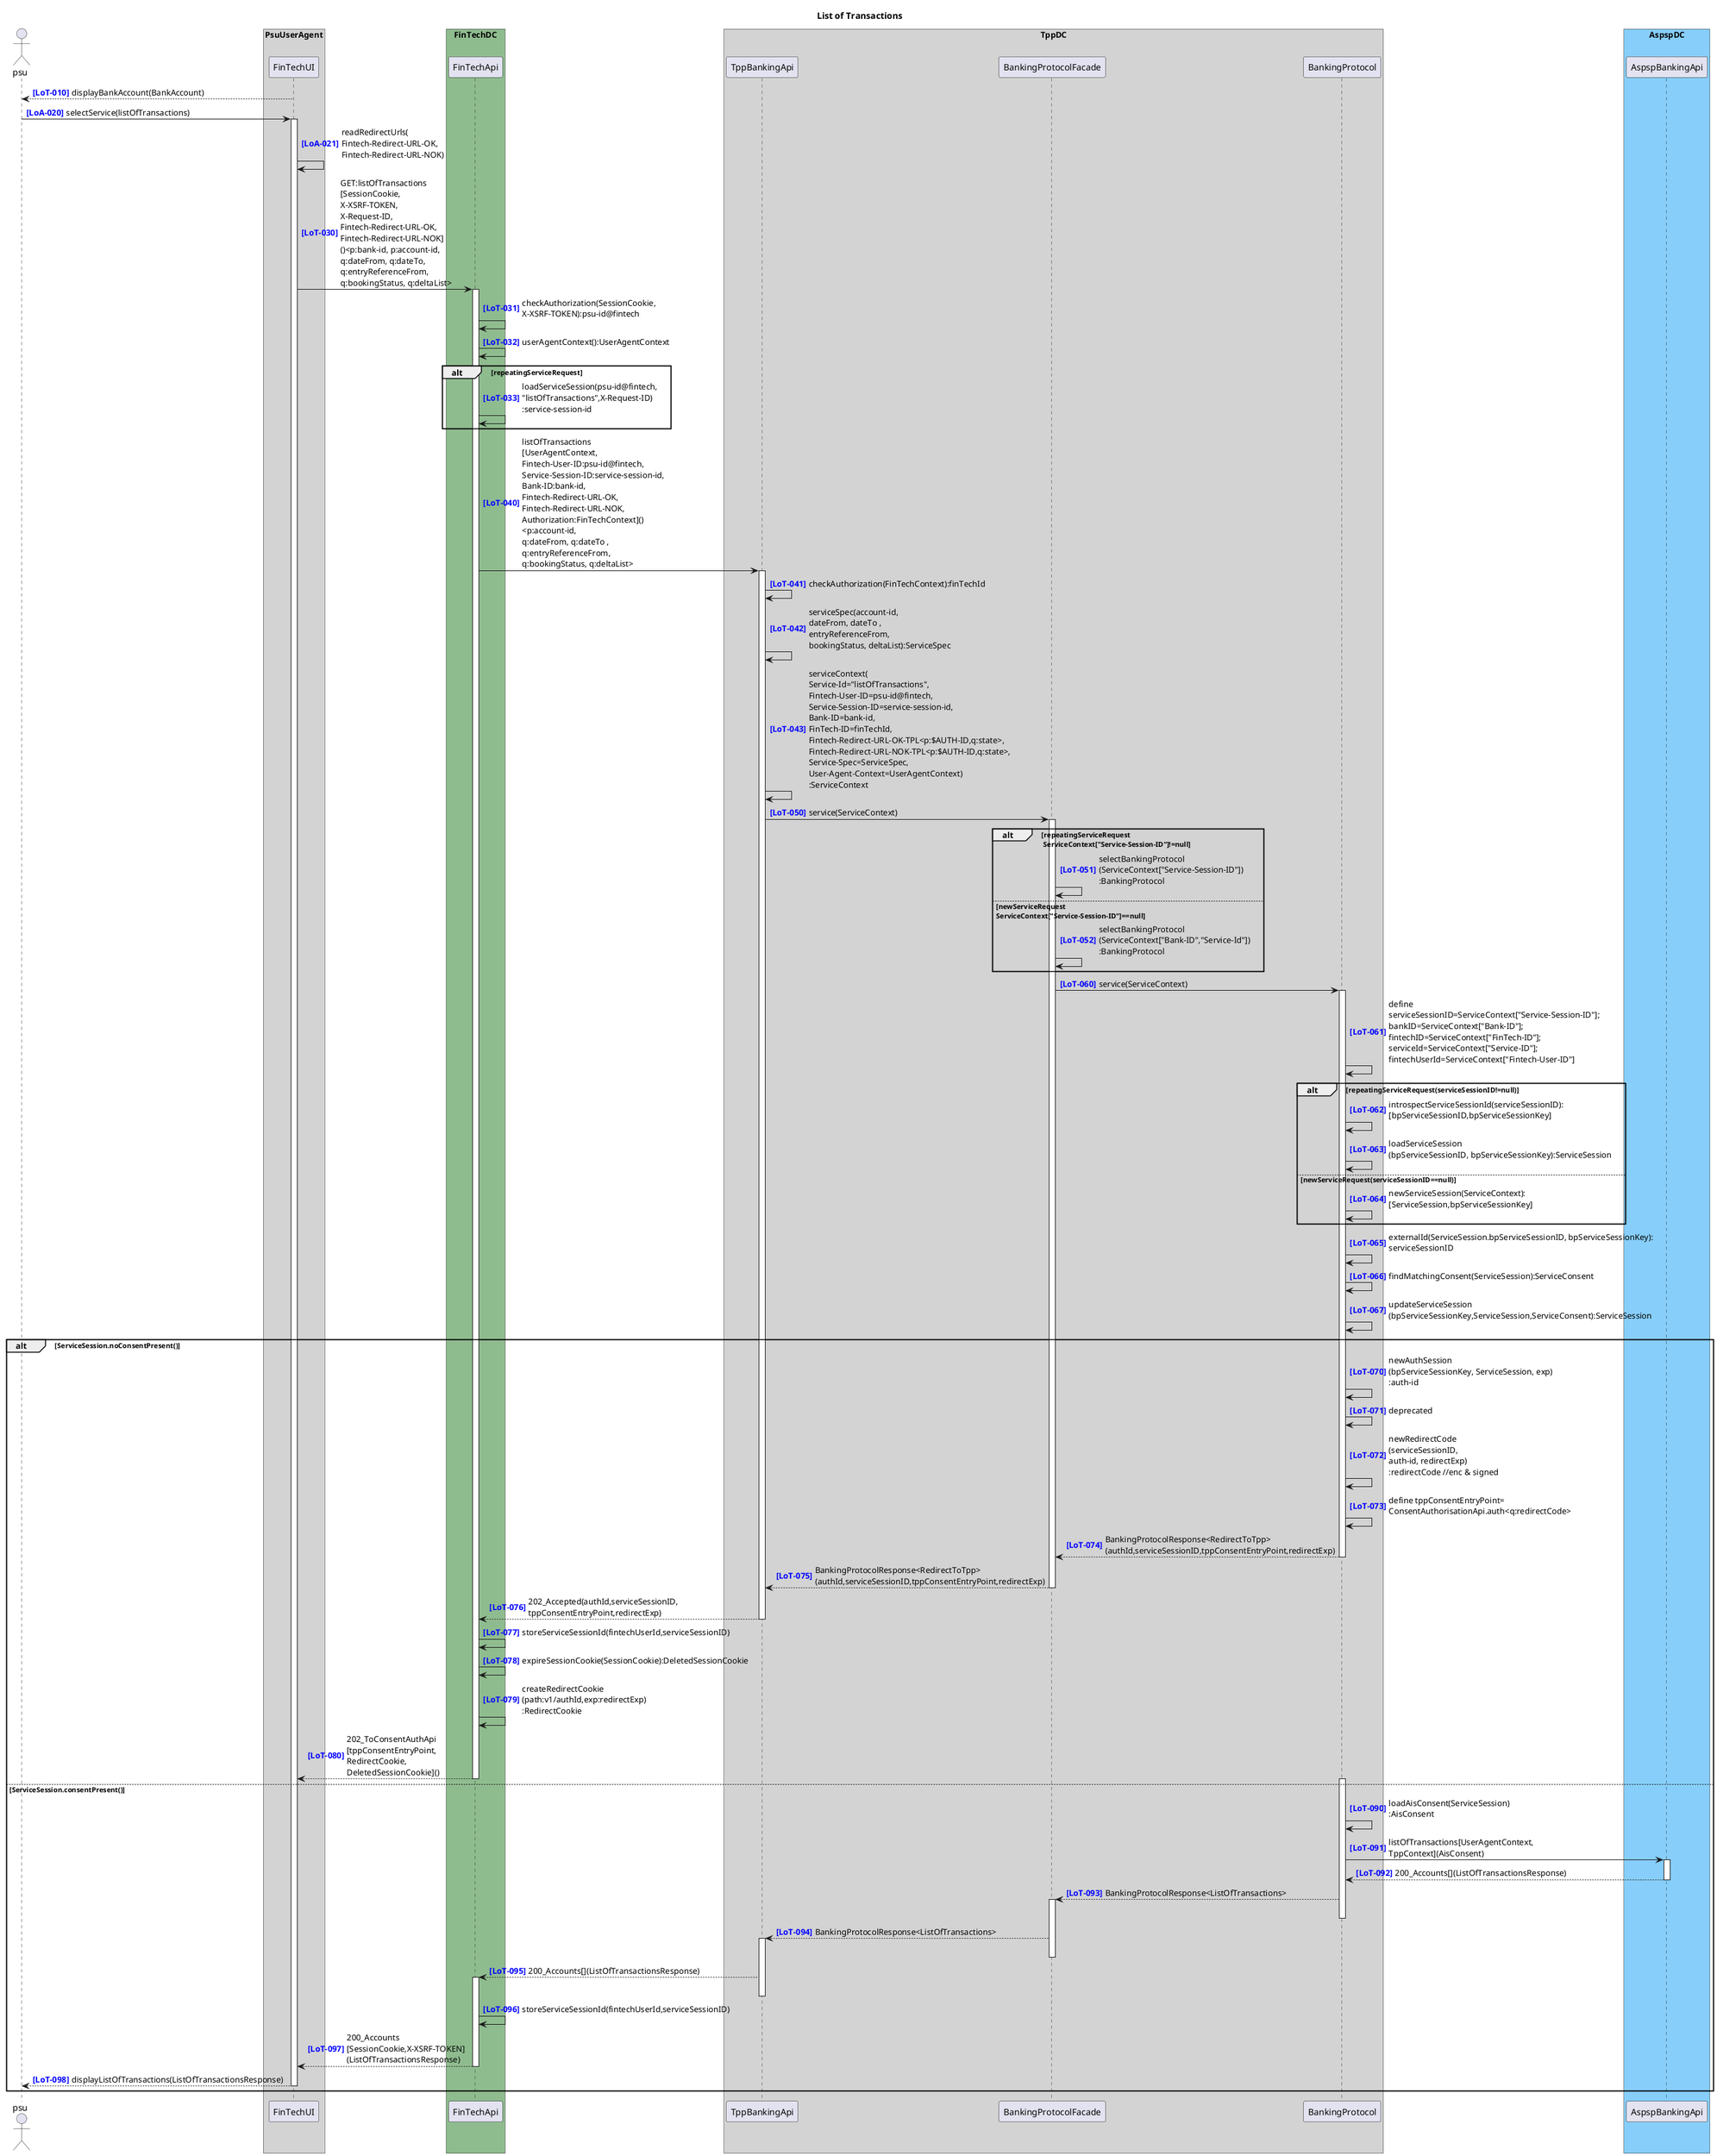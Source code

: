 @startuml 

title "List of Transactions"

autonumber 10 10 "<b><color blue>[LoT-000]</color></b>"
actor psu

box "PsuUserAgent" #LightGray
    participant "FinTechUI" as FinTechUI
    'participant "ConsentAuthorisationUI" as ConsentAuthorisationUI
    'participant "OnlineBankingUI" as OnlineBankingUI
end box
box "FinTechDC" #DarkSeaGreen
    participant "FinTechApi" as FinTechApi
end box
box "TppDC" #LightGray
    participant "TppBankingApi" as TppBankingApi
    participant "BankingProtocolFacade" as BankingProtocolFacade
    'participant "TppBankSearchApi" as TppBankSearchApi
    'participant "ConsentAuthorisationApi" as ConsentAuthorisationApi

    participant "BankingProtocol" as BankingProtocol
    'participant "RedirectSessionStoreApi" as RedirectSessionStoreApi
end box
box "AspspDC" #LightSkyBlue
	participant "AspspBankingApi" as AspspBankingApi
    'participant "OnlineBankingApi" as OnlineBankingApi
end box

FinTechUI --> psu : displayBankAccount(BankAccount)
autonumber 20 1 "<b><color blue>[LoA-000]"
psu -> FinTechUI ++ : selectService(listOfTransactions)
FinTechUI -> FinTechUI : readRedirectUrls(\nFintech-Redirect-URL-OK,\nFintech-Redirect-URL-NOK)
autonumber 30 1 "<b><color blue>[LoT-000]"
FinTechUI -> FinTechApi ++ : GET:listOfTransactions\n[SessionCookie,\nX-XSRF-TOKEN,\nX-Request-ID, \nFintech-Redirect-URL-OK,\nFintech-Redirect-URL-NOK]\n()<p:bank-id, p:account-id, \nq:dateFrom, q:dateTo,\nq:entryReferenceFrom,\nq:bookingStatus, q:deltaList>
FinTechApi -> FinTechApi : checkAuthorization(SessionCookie,\nX-XSRF-TOKEN):psu-id@fintech
FinTechApi -> FinTechApi : userAgentContext():UserAgentContext
alt repeatingServiceRequest
    FinTechApi -> FinTechApi : loadServiceSession(psu-id@fintech,\n"listOfTransactions",X-Request-ID)\n:service-session-id
end
autonumber 40 1 "<b><color blue>[LoT-000]"
FinTechApi -> TppBankingApi ++ : listOfTransactions\n[UserAgentContext,\nFintech-User-ID:psu-id@fintech,\nService-Session-ID:service-session-id,\nBank-ID:bank-id,\nFintech-Redirect-URL-OK,\nFintech-Redirect-URL-NOK,\nAuthorization:FinTechContext]()\n<p:account-id, \nq:dateFrom, q:dateTo ,\nq:entryReferenceFrom,\nq:bookingStatus, q:deltaList>
TppBankingApi -> TppBankingApi : checkAuthorization(FinTechContext):finTechId
TppBankingApi -> TppBankingApi : serviceSpec(account-id, \ndateFrom, dateTo ,\nentryReferenceFrom,\nbookingStatus, deltaList):ServiceSpec
TppBankingApi -> TppBankingApi : serviceContext(\nService-Id="listOfTransactions",\nFintech-User-ID=psu-id@fintech,\nService-Session-ID=service-session-id,\nBank-ID=bank-id,\nFinTech-ID=finTechId,\nFintech-Redirect-URL-OK-TPL<p:$AUTH-ID,q:state>,\nFintech-Redirect-URL-NOK-TPL<p:$AUTH-ID,q:state>,\nService-Spec=ServiceSpec,\nUser-Agent-Context=UserAgentContext)\n:ServiceContext
autonumber 50 1 "<b><color blue>[LoT-000]"
TppBankingApi -> BankingProtocolFacade ++ : service(ServiceContext)
alt repeatingServiceRequest\n ServiceContext["Service-Session-ID"]!=null
    BankingProtocolFacade -> BankingProtocolFacade : selectBankingProtocol\n(ServiceContext["Service-Session-ID"])\n:BankingProtocol
else newServiceRequest \nServiceContext["Service-Session-ID"]==null
    BankingProtocolFacade -> BankingProtocolFacade : selectBankingProtocol\n(ServiceContext["Bank-ID","Service-Id"])\n:BankingProtocol
end
autonumber 60 1 "<b><color blue>[LoT-000]"
BankingProtocolFacade -> BankingProtocol ++ : service(ServiceContext)
BankingProtocol -> BankingProtocol : define \nserviceSessionID=ServiceContext["Service-Session-ID"];\nbankID=ServiceContext["Bank-ID"];\nfintechID=ServiceContext["FinTech-ID"];\nserviceId=ServiceContext["Service-ID"];\nfintechUserId=ServiceContext["Fintech-User-ID"]
alt repeatingServiceRequest(serviceSessionID!=null)
    BankingProtocol -> BankingProtocol : introspectServiceSessionId(serviceSessionID):\n[bpServiceSessionID,bpServiceSessionKey]
    BankingProtocol -> BankingProtocol : loadServiceSession\n(bpServiceSessionID, bpServiceSessionKey):ServiceSession
else newServiceRequest(serviceSessionID==null)
    BankingProtocol -> BankingProtocol : newServiceSession(ServiceContext):\n[ServiceSession,bpServiceSessionKey]
end
BankingProtocol -> BankingProtocol : externalId(ServiceSession.bpServiceSessionID, bpServiceSessionKey):\nserviceSessionID
BankingProtocol -> BankingProtocol : findMatchingConsent(ServiceSession):ServiceConsent
BankingProtocol -> BankingProtocol : updateServiceSession\n(bpServiceSessionKey,ServiceSession,ServiceConsent):ServiceSession
alt ServiceSession.noConsentPresent()
    autonumber 70 1 "<b><color blue>[LoT-000]"
    BankingProtocol -> BankingProtocol : newAuthSession\n(bpServiceSessionKey, ServiceSession, exp)\n:auth-id
    BankingProtocol -> BankingProtocol : deprecated
    BankingProtocol -> BankingProtocol : newRedirectCode\n(serviceSessionID,\nauth-id, redirectExp)\n:redirectCode //enc & signed
    BankingProtocol -> BankingProtocol : define tppConsentEntryPoint=\nConsentAuthorisationApi.auth<q:redirectCode>
    return BankingProtocolResponse<RedirectToTpp>\n(authId,serviceSessionID,tppConsentEntryPoint,redirectExp)
    return BankingProtocolResponse<RedirectToTpp>\n(authId,serviceSessionID,tppConsentEntryPoint,redirectExp)
    return 202_Accepted(authId,serviceSessionID,\ntppConsentEntryPoint,redirectExp)
    FinTechApi -> FinTechApi : storeServiceSessionId(fintechUserId,serviceSessionID)
    FinTechApi -> FinTechApi : expireSessionCookie(SessionCookie):DeletedSessionCookie
    FinTechApi -> FinTechApi : createRedirectCookie\n(path:v1/authId,exp:redirectExp)\n:RedirectCookie
    return 202_ToConsentAuthApi\n[tppConsentEntryPoint,\nRedirectCookie, \nDeletedSessionCookie]()
else ServiceSession.consentPresent()
    autonumber 90 1 "<b><color blue>[LoT-000]"
    activate BankingProtocol
    BankingProtocol -> BankingProtocol : loadAisConsent(ServiceSession)\n:AisConsent
    BankingProtocol -> AspspBankingApi ++ : listOfTransactions[UserAgentContext,\nTppContext](AisConsent) 
    return 200_Accounts[](ListOfTransactionsResponse)
    BankingProtocol --> BankingProtocolFacade ++: BankingProtocolResponse<ListOfTransactions>
    deactivate BankingProtocol
    BankingProtocolFacade --> TppBankingApi ++: BankingProtocolResponse<ListOfTransactions>
    deactivate BankingProtocolFacade
    TppBankingApi --> FinTechApi ++ : 200_Accounts[](ListOfTransactionsResponse)
    deactivate TppBankingApi
    FinTechApi -> FinTechApi : storeServiceSessionId(fintechUserId,serviceSessionID)
    FinTechApi --> FinTechUI : 200_Accounts\n[SessionCookie,X-XSRF-TOKEN]\n(ListOfTransactionsResponse)
    deactivate FinTechApi
    return displayListOfTransactions(ListOfTransactionsResponse)
end
@enduml
